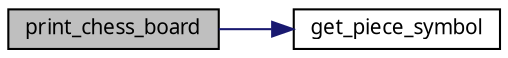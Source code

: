 digraph G
{
  edge [fontname="FreeSans.ttf",fontsize="10",labelfontname="FreeSans.ttf",labelfontsize="10"];
  node [fontname="FreeSans.ttf",fontsize="10",shape=record];
  rankdir=LR;
  Node1 [label="print_chess_board",height=0.2,width=0.4,color="black", fillcolor="grey75", style="filled" fontcolor="black"];
  Node1 -> Node2 [color="midnightblue",fontsize="10",style="solid",fontname="FreeSans.ttf"];
  Node2 [label="get_piece_symbol",height=0.2,width=0.4,color="black", fillcolor="white", style="filled",URL="$chess__printer_8cpp.html#a7ed805d66d52f87984092f63891adf31"];
}
